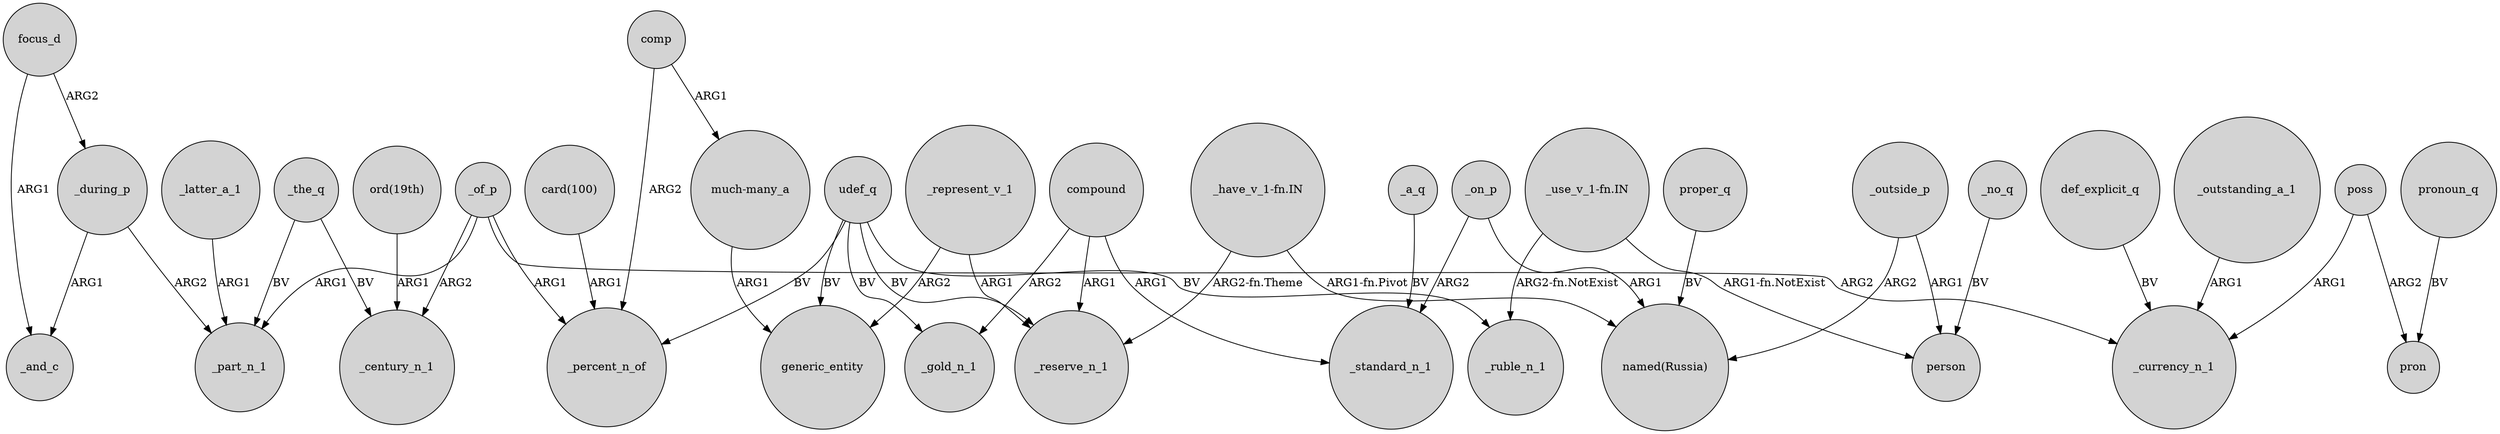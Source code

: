 digraph {
	node [shape=circle style=filled]
	focus_d -> _during_p [label=ARG2]
	udef_q -> generic_entity [label=BV]
	poss -> pron [label=ARG2]
	_represent_v_1 -> _reserve_n_1 [label=ARG1]
	"much-many_a" -> generic_entity [label=ARG1]
	comp -> _percent_n_of [label=ARG2]
	_the_q -> _part_n_1 [label=BV]
	_during_p -> _part_n_1 [label=ARG2]
	udef_q -> _ruble_n_1 [label=BV]
	compound -> _gold_n_1 [label=ARG2]
	udef_q -> _reserve_n_1 [label=BV]
	"_have_v_1-fn.IN" -> "named(Russia)" [label="ARG1-fn.Pivot"]
	_of_p -> _part_n_1 [label=ARG1]
	"_use_v_1-fn.IN" -> person [label="ARG1-fn.NotExist"]
	"_use_v_1-fn.IN" -> _ruble_n_1 [label="ARG2-fn.NotExist"]
	"_have_v_1-fn.IN" -> _reserve_n_1 [label="ARG2-fn.Theme"]
	_of_p -> _percent_n_of [label=ARG1]
	_of_p -> _century_n_1 [label=ARG2]
	pronoun_q -> pron [label=BV]
	_of_p -> _currency_n_1 [label=ARG2]
	_outside_p -> "named(Russia)" [label=ARG2]
	compound -> _reserve_n_1 [label=ARG1]
	proper_q -> "named(Russia)" [label=BV]
	comp -> "much-many_a" [label=ARG1]
	udef_q -> _gold_n_1 [label=BV]
	_on_p -> "named(Russia)" [label=ARG1]
	focus_d -> _and_c [label=ARG1]
	_no_q -> person [label=BV]
	_on_p -> _standard_n_1 [label=ARG2]
	_a_q -> _standard_n_1 [label=BV]
	_the_q -> _century_n_1 [label=BV]
	_outstanding_a_1 -> _currency_n_1 [label=ARG1]
	_outside_p -> person [label=ARG1]
	_latter_a_1 -> _part_n_1 [label=ARG1]
	poss -> _currency_n_1 [label=ARG1]
	udef_q -> _percent_n_of [label=BV]
	_during_p -> _and_c [label=ARG1]
	"card(100)" -> _percent_n_of [label=ARG1]
	compound -> _standard_n_1 [label=ARG1]
	def_explicit_q -> _currency_n_1 [label=BV]
	"ord(19th)" -> _century_n_1 [label=ARG1]
	_represent_v_1 -> generic_entity [label=ARG2]
}
